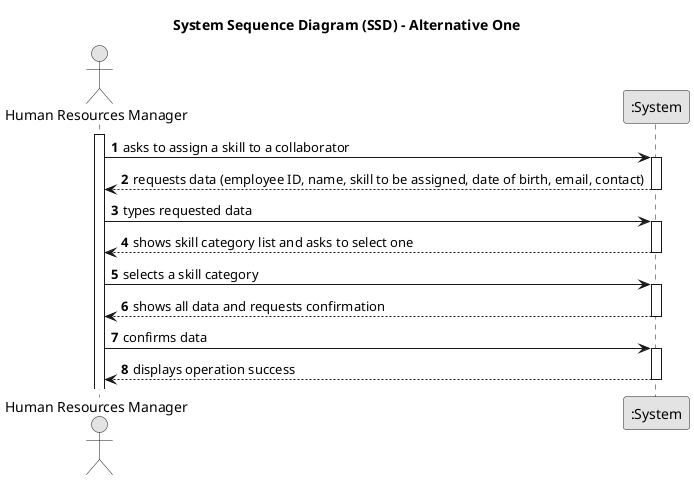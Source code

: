 @startuml
skinparam monochrome true
skinparam packageStyle rectangle
skinparam shadowing false

title System Sequence Diagram (SSD) - Alternative One

autonumber

actor "Human Resources Manager" as Employee
participant ":System" as System

activate Employee

    Employee -> System : asks to assign a skill to a collaborator
    activate System

        System --> Employee : requests data (employee ID, name, skill to be assigned, date of birth, email, contact)
    deactivate System

    Employee -> System : types requested data
    activate System

        System --> Employee : shows skill category list and asks to select one
    deactivate System

    Employee -> System : selects a skill category
    activate System

        System --> Employee : shows all data and requests confirmation
    deactivate System

    Employee -> System : confirms data
    activate System

        System --> Employee : displays operation success
    deactivate System

@enduml